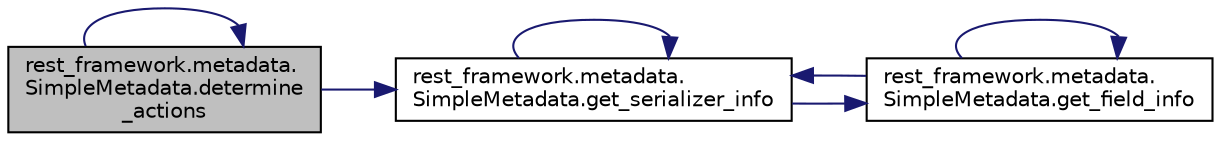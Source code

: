 digraph "rest_framework.metadata.SimpleMetadata.determine_actions"
{
 // LATEX_PDF_SIZE
  edge [fontname="Helvetica",fontsize="10",labelfontname="Helvetica",labelfontsize="10"];
  node [fontname="Helvetica",fontsize="10",shape=record];
  rankdir="LR";
  Node1 [label="rest_framework.metadata.\lSimpleMetadata.determine\l_actions",height=0.2,width=0.4,color="black", fillcolor="grey75", style="filled", fontcolor="black",tooltip=" "];
  Node1 -> Node1 [color="midnightblue",fontsize="10",style="solid",fontname="Helvetica"];
  Node1 -> Node2 [color="midnightblue",fontsize="10",style="solid",fontname="Helvetica"];
  Node2 [label="rest_framework.metadata.\lSimpleMetadata.get_serializer_info",height=0.2,width=0.4,color="black", fillcolor="white", style="filled",URL="$d4/dab/classrest__framework_1_1metadata_1_1_simple_metadata.html#a439d2ad3cc00f3038629e5af60bb0e00",tooltip=" "];
  Node2 -> Node3 [color="midnightblue",fontsize="10",style="solid",fontname="Helvetica"];
  Node3 [label="rest_framework.metadata.\lSimpleMetadata.get_field_info",height=0.2,width=0.4,color="black", fillcolor="white", style="filled",URL="$d4/dab/classrest__framework_1_1metadata_1_1_simple_metadata.html#abe44ec041762fadf91da9cd86168dd5f",tooltip=" "];
  Node3 -> Node3 [color="midnightblue",fontsize="10",style="solid",fontname="Helvetica"];
  Node3 -> Node2 [color="midnightblue",fontsize="10",style="solid",fontname="Helvetica"];
  Node2 -> Node2 [color="midnightblue",fontsize="10",style="solid",fontname="Helvetica"];
}
